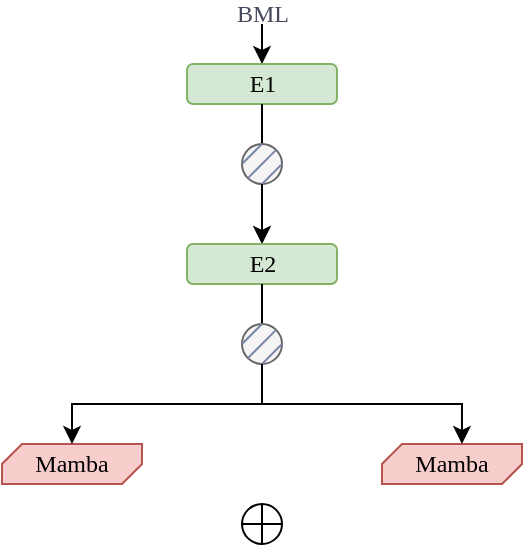 <mxfile version="26.2.15">
  <diagram name="第 1 页" id="RlPsShAkVt5nRoZMetJD">
    <mxGraphModel dx="445" dy="270" grid="1" gridSize="10" guides="1" tooltips="1" connect="1" arrows="1" fold="1" page="1" pageScale="1" pageWidth="827" pageHeight="1169" math="1" shadow="0">
      <root>
        <mxCell id="0" />
        <mxCell id="1" parent="0" />
        <mxCell id="JpcYnPtzATTZSyCfthqq-41" value="" style="edgeStyle=orthogonalEdgeStyle;rounded=0;orthogonalLoop=1;jettySize=auto;html=1;strokeColor=#788AA3;fontColor=#46495D;fillColor=#B2C9AB;" edge="1" parent="1" source="JpcYnPtzATTZSyCfthqq-1" target="JpcYnPtzATTZSyCfthqq-10">
          <mxGeometry relative="1" as="geometry" />
        </mxCell>
        <mxCell id="JpcYnPtzATTZSyCfthqq-1" value="&lt;font&gt;BML&lt;/font&gt;" style="text;html=1;align=center;verticalAlign=middle;resizable=0;points=[];autosize=1;strokeColor=none;fillColor=none;labelBackgroundColor=none;fontColor=#46495D;fontFamily=Times New Roman;spacing=-6;" vertex="1" parent="1">
          <mxGeometry x="365" y="110" width="30" height="10" as="geometry" />
        </mxCell>
        <mxCell id="JpcYnPtzATTZSyCfthqq-2" value="" style="endArrow=classic;html=1;rounded=0;labelBackgroundColor=none;fontColor=default;entryX=0.5;entryY=0;entryDx=0;entryDy=0;" edge="1" parent="1" source="JpcYnPtzATTZSyCfthqq-1" target="JpcYnPtzATTZSyCfthqq-3">
          <mxGeometry width="50" height="50" relative="1" as="geometry">
            <mxPoint x="380" y="110" as="sourcePoint" />
            <mxPoint x="380" y="140" as="targetPoint" />
          </mxGeometry>
        </mxCell>
        <mxCell id="JpcYnPtzATTZSyCfthqq-3" value="&lt;font face=&quot;Times New Roman&quot;&gt;E1&lt;/font&gt;" style="rounded=1;whiteSpace=wrap;html=1;labelBackgroundColor=none;fillColor=#d5e8d4;strokeColor=#82b366;" vertex="1" parent="1">
          <mxGeometry x="342.5" y="140" width="75" height="20" as="geometry" />
        </mxCell>
        <mxCell id="JpcYnPtzATTZSyCfthqq-4" value="" style="endArrow=none;html=1;rounded=0;fontColor=#46495D;exitX=0.5;exitY=1;exitDx=0;exitDy=0;curved=0;startFill=0;strokeWidth=1;jumpSize=6;entryX=0.5;entryY=0;entryDx=0;entryDy=0;" edge="1" parent="1" source="JpcYnPtzATTZSyCfthqq-3" target="JpcYnPtzATTZSyCfthqq-5">
          <mxGeometry width="50" height="50" relative="1" as="geometry">
            <mxPoint x="380" y="270" as="sourcePoint" />
            <mxPoint x="410" y="180" as="targetPoint" />
          </mxGeometry>
        </mxCell>
        <mxCell id="JpcYnPtzATTZSyCfthqq-5" value="" style="ellipse;whiteSpace=wrap;html=1;aspect=fixed;strokeColor=#666666;fontColor=#333333;fillColor=#f5f5f5;" vertex="1" parent="1">
          <mxGeometry x="370" y="180" width="20" height="20" as="geometry" />
        </mxCell>
        <mxCell id="JpcYnPtzATTZSyCfthqq-6" value="" style="endArrow=none;html=1;rounded=0;strokeColor=#788AA3;fontColor=#46495D;fillColor=#B2C9AB;exitX=1;exitY=0;exitDx=0;exitDy=0;entryX=0;entryY=1;entryDx=0;entryDy=0;" edge="1" parent="1" source="JpcYnPtzATTZSyCfthqq-5" target="JpcYnPtzATTZSyCfthqq-5">
          <mxGeometry width="50" height="50" relative="1" as="geometry">
            <mxPoint x="380" y="270" as="sourcePoint" />
            <mxPoint x="400" y="250" as="targetPoint" />
          </mxGeometry>
        </mxCell>
        <mxCell id="JpcYnPtzATTZSyCfthqq-7" value="" style="endArrow=none;html=1;rounded=0;strokeColor=#788AA3;fontColor=#46495D;fillColor=#B2C9AB;exitX=0.5;exitY=0;exitDx=0;exitDy=0;entryX=0;entryY=0.5;entryDx=0;entryDy=0;" edge="1" parent="1" source="JpcYnPtzATTZSyCfthqq-5" target="JpcYnPtzATTZSyCfthqq-5">
          <mxGeometry width="50" height="50" relative="1" as="geometry">
            <mxPoint x="400" y="200" as="sourcePoint" />
            <mxPoint x="383" y="207" as="targetPoint" />
          </mxGeometry>
        </mxCell>
        <mxCell id="JpcYnPtzATTZSyCfthqq-8" value="" style="endArrow=none;html=1;rounded=0;strokeColor=#788AA3;fontColor=#46495D;fillColor=#B2C9AB;exitX=1;exitY=0.5;exitDx=0;exitDy=0;entryX=0.5;entryY=1;entryDx=0;entryDy=0;" edge="1" parent="1" source="JpcYnPtzATTZSyCfthqq-5" target="JpcYnPtzATTZSyCfthqq-5">
          <mxGeometry width="50" height="50" relative="1" as="geometry">
            <mxPoint x="397" y="193" as="sourcePoint" />
            <mxPoint x="383" y="207" as="targetPoint" />
            <Array as="points" />
          </mxGeometry>
        </mxCell>
        <mxCell id="JpcYnPtzATTZSyCfthqq-9" value="" style="endArrow=classic;html=1;rounded=0;labelBackgroundColor=none;fontColor=default;entryX=0.5;entryY=0;entryDx=0;entryDy=0;exitX=0.5;exitY=1;exitDx=0;exitDy=0;" edge="1" parent="1" source="JpcYnPtzATTZSyCfthqq-5" target="JpcYnPtzATTZSyCfthqq-10">
          <mxGeometry width="50" height="50" relative="1" as="geometry">
            <mxPoint x="380" y="200" as="sourcePoint" />
            <mxPoint x="379.71" y="230" as="targetPoint" />
          </mxGeometry>
        </mxCell>
        <mxCell id="JpcYnPtzATTZSyCfthqq-10" value="&lt;font face=&quot;Times New Roman&quot;&gt;E2&lt;/font&gt;" style="rounded=1;whiteSpace=wrap;html=1;labelBackgroundColor=none;fillColor=#d5e8d4;strokeColor=#82b366;" vertex="1" parent="1">
          <mxGeometry x="342.5" y="230" width="75" height="20" as="geometry" />
        </mxCell>
        <mxCell id="JpcYnPtzATTZSyCfthqq-16" value="" style="group" vertex="1" connectable="0" parent="1">
          <mxGeometry x="370" y="250" width="20" height="40" as="geometry" />
        </mxCell>
        <mxCell id="JpcYnPtzATTZSyCfthqq-11" value="" style="endArrow=none;html=1;rounded=0;fontColor=#46495D;exitX=0.5;exitY=1;exitDx=0;exitDy=0;curved=0;startFill=0;strokeWidth=1;jumpSize=6;" edge="1" parent="JpcYnPtzATTZSyCfthqq-16">
          <mxGeometry width="50" height="50" relative="1" as="geometry">
            <mxPoint x="10" as="sourcePoint" />
            <mxPoint x="10" y="20" as="targetPoint" />
          </mxGeometry>
        </mxCell>
        <mxCell id="JpcYnPtzATTZSyCfthqq-12" value="" style="ellipse;whiteSpace=wrap;html=1;aspect=fixed;strokeColor=#666666;fontColor=#333333;fillColor=#f5f5f5;" vertex="1" parent="JpcYnPtzATTZSyCfthqq-16">
          <mxGeometry y="20" width="20" height="20" as="geometry" />
        </mxCell>
        <mxCell id="JpcYnPtzATTZSyCfthqq-13" value="" style="endArrow=none;html=1;rounded=0;strokeColor=#788AA3;fontColor=#46495D;fillColor=#B2C9AB;exitX=1;exitY=0;exitDx=0;exitDy=0;entryX=0;entryY=1;entryDx=0;entryDy=0;" edge="1" parent="JpcYnPtzATTZSyCfthqq-16" source="JpcYnPtzATTZSyCfthqq-12" target="JpcYnPtzATTZSyCfthqq-12">
          <mxGeometry width="50" height="50" relative="1" as="geometry">
            <mxPoint x="10" y="110" as="sourcePoint" />
            <mxPoint x="30" y="90" as="targetPoint" />
          </mxGeometry>
        </mxCell>
        <mxCell id="JpcYnPtzATTZSyCfthqq-14" value="" style="endArrow=none;html=1;rounded=0;strokeColor=#788AA3;fontColor=#46495D;fillColor=#B2C9AB;exitX=0.5;exitY=0;exitDx=0;exitDy=0;entryX=0;entryY=0.5;entryDx=0;entryDy=0;" edge="1" parent="JpcYnPtzATTZSyCfthqq-16" source="JpcYnPtzATTZSyCfthqq-12" target="JpcYnPtzATTZSyCfthqq-12">
          <mxGeometry width="50" height="50" relative="1" as="geometry">
            <mxPoint x="30" y="40" as="sourcePoint" />
            <mxPoint x="13" y="47" as="targetPoint" />
          </mxGeometry>
        </mxCell>
        <mxCell id="JpcYnPtzATTZSyCfthqq-15" value="" style="endArrow=none;html=1;rounded=0;strokeColor=#788AA3;fontColor=#46495D;fillColor=#B2C9AB;exitX=1;exitY=0.5;exitDx=0;exitDy=0;entryX=0.5;entryY=1;entryDx=0;entryDy=0;" edge="1" parent="JpcYnPtzATTZSyCfthqq-16" source="JpcYnPtzATTZSyCfthqq-12" target="JpcYnPtzATTZSyCfthqq-12">
          <mxGeometry width="50" height="50" relative="1" as="geometry">
            <mxPoint x="27" y="33" as="sourcePoint" />
            <mxPoint x="13" y="47" as="targetPoint" />
            <Array as="points" />
          </mxGeometry>
        </mxCell>
        <mxCell id="JpcYnPtzATTZSyCfthqq-29" value="Mamba" style="verticalLabelPosition=middle;verticalAlign=middle;html=1;shape=mxgraph.basic.diag_snip_rect;dx=6;whiteSpace=wrap;strokeColor=#b85450;fillColor=#f8cecc;fontFamily=Times New Roman;labelPosition=center;align=center;" vertex="1" parent="1">
          <mxGeometry x="250" y="330" width="70" height="20" as="geometry" />
        </mxCell>
        <mxCell id="JpcYnPtzATTZSyCfthqq-34" value="Mamba" style="verticalLabelPosition=middle;verticalAlign=middle;html=1;shape=mxgraph.basic.diag_snip_rect;dx=6;whiteSpace=wrap;strokeColor=#b85450;fillColor=#f8cecc;fontFamily=Times New Roman;labelPosition=center;align=center;" vertex="1" parent="1">
          <mxGeometry x="440" y="330" width="70" height="20" as="geometry" />
        </mxCell>
        <mxCell id="JpcYnPtzATTZSyCfthqq-33" style="edgeStyle=orthogonalEdgeStyle;rounded=0;orthogonalLoop=1;jettySize=auto;html=1;fontColor=#46495D;exitX=0.5;exitY=1;exitDx=0;exitDy=0;entryX=0.571;entryY=0;entryDx=0;entryDy=0;entryPerimeter=0;" edge="1" parent="1" source="JpcYnPtzATTZSyCfthqq-12" target="JpcYnPtzATTZSyCfthqq-34">
          <mxGeometry relative="1" as="geometry">
            <mxPoint x="470" y="330" as="targetPoint" />
          </mxGeometry>
        </mxCell>
        <mxCell id="JpcYnPtzATTZSyCfthqq-36" style="edgeStyle=orthogonalEdgeStyle;rounded=0;orthogonalLoop=1;jettySize=auto;html=1;entryX=0.5;entryY=0;entryDx=0;entryDy=0;entryPerimeter=0;fontColor=#46495D;exitX=0.5;exitY=1;exitDx=0;exitDy=0;" edge="1" parent="1" source="JpcYnPtzATTZSyCfthqq-12" target="JpcYnPtzATTZSyCfthqq-29">
          <mxGeometry relative="1" as="geometry" />
        </mxCell>
        <mxCell id="JpcYnPtzATTZSyCfthqq-37" value="" style="ellipse;whiteSpace=wrap;html=1;aspect=fixed;" vertex="1" parent="1">
          <mxGeometry x="370" y="360" width="20" height="20" as="geometry" />
        </mxCell>
        <mxCell id="JpcYnPtzATTZSyCfthqq-39" value="" style="endArrow=none;html=1;rounded=0;fontColor=#46495D;exitX=1;exitY=0.5;exitDx=0;exitDy=0;entryX=0;entryY=0.5;entryDx=0;entryDy=0;" edge="1" parent="1" source="JpcYnPtzATTZSyCfthqq-37" target="JpcYnPtzATTZSyCfthqq-37">
          <mxGeometry width="50" height="50" relative="1" as="geometry">
            <mxPoint x="397" y="193" as="sourcePoint" />
            <mxPoint x="383" y="207" as="targetPoint" />
          </mxGeometry>
        </mxCell>
        <mxCell id="JpcYnPtzATTZSyCfthqq-40" value="" style="endArrow=none;html=1;rounded=0;fontColor=#46495D;exitX=0.5;exitY=0;exitDx=0;exitDy=0;entryX=0.5;entryY=1;entryDx=0;entryDy=0;" edge="1" parent="1" source="JpcYnPtzATTZSyCfthqq-37" target="JpcYnPtzATTZSyCfthqq-37">
          <mxGeometry width="50" height="50" relative="1" as="geometry">
            <mxPoint x="400" y="380" as="sourcePoint" />
            <mxPoint x="380" y="380" as="targetPoint" />
          </mxGeometry>
        </mxCell>
      </root>
    </mxGraphModel>
  </diagram>
</mxfile>
